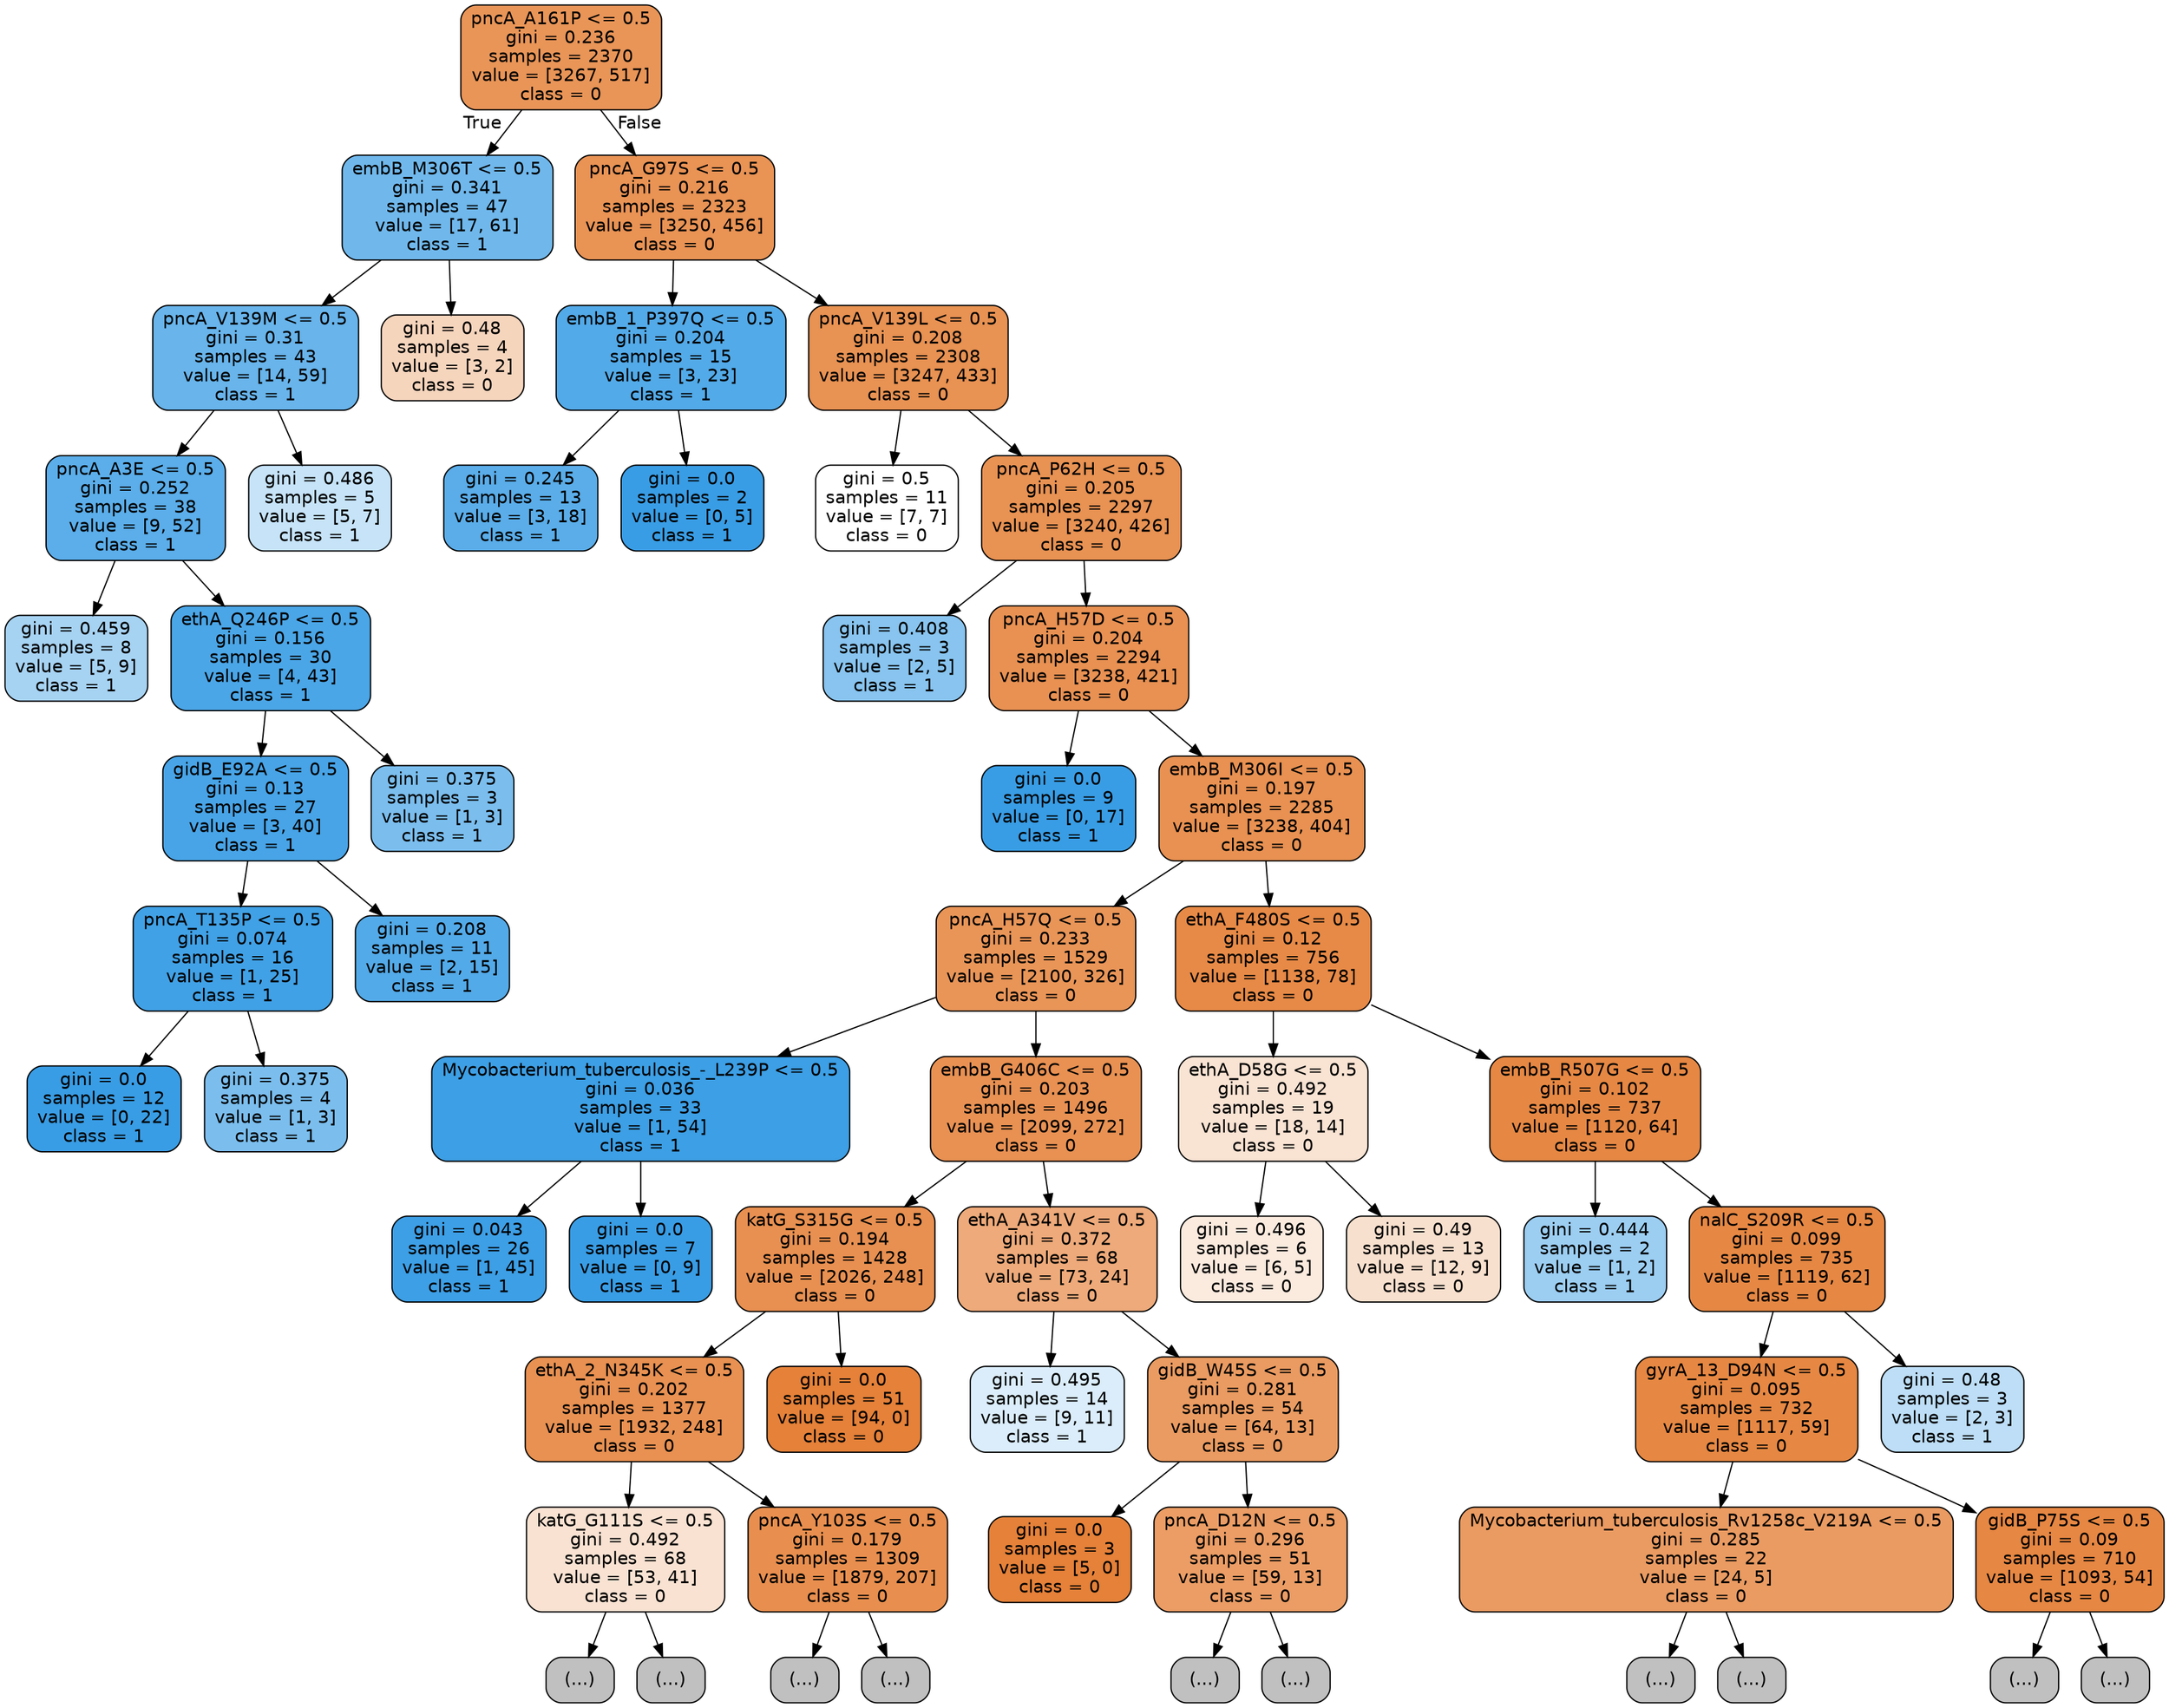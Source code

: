 digraph Tree {
node [shape=box, style="filled, rounded", color="black", fontname="helvetica"] ;
edge [fontname="helvetica"] ;
0 [label="pncA_A161P <= 0.5\ngini = 0.236\nsamples = 2370\nvalue = [3267, 517]\nclass = 0", fillcolor="#e99558"] ;
1 [label="embB_M306T <= 0.5\ngini = 0.341\nsamples = 47\nvalue = [17, 61]\nclass = 1", fillcolor="#70b8ec"] ;
0 -> 1 [labeldistance=2.5, labelangle=45, headlabel="True"] ;
2 [label="pncA_V139M <= 0.5\ngini = 0.31\nsamples = 43\nvalue = [14, 59]\nclass = 1", fillcolor="#68b4eb"] ;
1 -> 2 ;
3 [label="pncA_A3E <= 0.5\ngini = 0.252\nsamples = 38\nvalue = [9, 52]\nclass = 1", fillcolor="#5baeea"] ;
2 -> 3 ;
4 [label="gini = 0.459\nsamples = 8\nvalue = [5, 9]\nclass = 1", fillcolor="#a7d3f3"] ;
3 -> 4 ;
5 [label="ethA_Q246P <= 0.5\ngini = 0.156\nsamples = 30\nvalue = [4, 43]\nclass = 1", fillcolor="#4ba6e7"] ;
3 -> 5 ;
6 [label="gidB_E92A <= 0.5\ngini = 0.13\nsamples = 27\nvalue = [3, 40]\nclass = 1", fillcolor="#48a4e7"] ;
5 -> 6 ;
7 [label="pncA_T135P <= 0.5\ngini = 0.074\nsamples = 16\nvalue = [1, 25]\nclass = 1", fillcolor="#41a1e6"] ;
6 -> 7 ;
8 [label="gini = 0.0\nsamples = 12\nvalue = [0, 22]\nclass = 1", fillcolor="#399de5"] ;
7 -> 8 ;
9 [label="gini = 0.375\nsamples = 4\nvalue = [1, 3]\nclass = 1", fillcolor="#7bbeee"] ;
7 -> 9 ;
10 [label="gini = 0.208\nsamples = 11\nvalue = [2, 15]\nclass = 1", fillcolor="#53aae8"] ;
6 -> 10 ;
11 [label="gini = 0.375\nsamples = 3\nvalue = [1, 3]\nclass = 1", fillcolor="#7bbeee"] ;
5 -> 11 ;
12 [label="gini = 0.486\nsamples = 5\nvalue = [5, 7]\nclass = 1", fillcolor="#c6e3f8"] ;
2 -> 12 ;
13 [label="gini = 0.48\nsamples = 4\nvalue = [3, 2]\nclass = 0", fillcolor="#f6d5bd"] ;
1 -> 13 ;
14 [label="pncA_G97S <= 0.5\ngini = 0.216\nsamples = 2323\nvalue = [3250, 456]\nclass = 0", fillcolor="#e99355"] ;
0 -> 14 [labeldistance=2.5, labelangle=-45, headlabel="False"] ;
15 [label="embB_1_P397Q <= 0.5\ngini = 0.204\nsamples = 15\nvalue = [3, 23]\nclass = 1", fillcolor="#53aae8"] ;
14 -> 15 ;
16 [label="gini = 0.245\nsamples = 13\nvalue = [3, 18]\nclass = 1", fillcolor="#5aade9"] ;
15 -> 16 ;
17 [label="gini = 0.0\nsamples = 2\nvalue = [0, 5]\nclass = 1", fillcolor="#399de5"] ;
15 -> 17 ;
18 [label="pncA_V139L <= 0.5\ngini = 0.208\nsamples = 2308\nvalue = [3247, 433]\nclass = 0", fillcolor="#e89253"] ;
14 -> 18 ;
19 [label="gini = 0.5\nsamples = 11\nvalue = [7, 7]\nclass = 0", fillcolor="#ffffff"] ;
18 -> 19 ;
20 [label="pncA_P62H <= 0.5\ngini = 0.205\nsamples = 2297\nvalue = [3240, 426]\nclass = 0", fillcolor="#e89253"] ;
18 -> 20 ;
21 [label="gini = 0.408\nsamples = 3\nvalue = [2, 5]\nclass = 1", fillcolor="#88c4ef"] ;
20 -> 21 ;
22 [label="pncA_H57D <= 0.5\ngini = 0.204\nsamples = 2294\nvalue = [3238, 421]\nclass = 0", fillcolor="#e89153"] ;
20 -> 22 ;
23 [label="gini = 0.0\nsamples = 9\nvalue = [0, 17]\nclass = 1", fillcolor="#399de5"] ;
22 -> 23 ;
24 [label="embB_M306I <= 0.5\ngini = 0.197\nsamples = 2285\nvalue = [3238, 404]\nclass = 0", fillcolor="#e89152"] ;
22 -> 24 ;
25 [label="pncA_H57Q <= 0.5\ngini = 0.233\nsamples = 1529\nvalue = [2100, 326]\nclass = 0", fillcolor="#e99558"] ;
24 -> 25 ;
26 [label="Mycobacterium_tuberculosis_-_L239P <= 0.5\ngini = 0.036\nsamples = 33\nvalue = [1, 54]\nclass = 1", fillcolor="#3d9fe5"] ;
25 -> 26 ;
27 [label="gini = 0.043\nsamples = 26\nvalue = [1, 45]\nclass = 1", fillcolor="#3d9fe6"] ;
26 -> 27 ;
28 [label="gini = 0.0\nsamples = 7\nvalue = [0, 9]\nclass = 1", fillcolor="#399de5"] ;
26 -> 28 ;
29 [label="embB_G406C <= 0.5\ngini = 0.203\nsamples = 1496\nvalue = [2099, 272]\nclass = 0", fillcolor="#e89153"] ;
25 -> 29 ;
30 [label="katG_S315G <= 0.5\ngini = 0.194\nsamples = 1428\nvalue = [2026, 248]\nclass = 0", fillcolor="#e89051"] ;
29 -> 30 ;
31 [label="ethA_2_N345K <= 0.5\ngini = 0.202\nsamples = 1377\nvalue = [1932, 248]\nclass = 0", fillcolor="#e89152"] ;
30 -> 31 ;
32 [label="katG_G111S <= 0.5\ngini = 0.492\nsamples = 68\nvalue = [53, 41]\nclass = 0", fillcolor="#f9e2d2"] ;
31 -> 32 ;
33 [label="(...)", fillcolor="#C0C0C0"] ;
32 -> 33 ;
42 [label="(...)", fillcolor="#C0C0C0"] ;
32 -> 42 ;
43 [label="pncA_Y103S <= 0.5\ngini = 0.179\nsamples = 1309\nvalue = [1879, 207]\nclass = 0", fillcolor="#e88f4f"] ;
31 -> 43 ;
44 [label="(...)", fillcolor="#C0C0C0"] ;
43 -> 44 ;
45 [label="(...)", fillcolor="#C0C0C0"] ;
43 -> 45 ;
120 [label="gini = 0.0\nsamples = 51\nvalue = [94, 0]\nclass = 0", fillcolor="#e58139"] ;
30 -> 120 ;
121 [label="ethA_A341V <= 0.5\ngini = 0.372\nsamples = 68\nvalue = [73, 24]\nclass = 0", fillcolor="#eeaa7a"] ;
29 -> 121 ;
122 [label="gini = 0.495\nsamples = 14\nvalue = [9, 11]\nclass = 1", fillcolor="#dbedfa"] ;
121 -> 122 ;
123 [label="gidB_W45S <= 0.5\ngini = 0.281\nsamples = 54\nvalue = [64, 13]\nclass = 0", fillcolor="#ea9b61"] ;
121 -> 123 ;
124 [label="gini = 0.0\nsamples = 3\nvalue = [5, 0]\nclass = 0", fillcolor="#e58139"] ;
123 -> 124 ;
125 [label="pncA_D12N <= 0.5\ngini = 0.296\nsamples = 51\nvalue = [59, 13]\nclass = 0", fillcolor="#eb9d65"] ;
123 -> 125 ;
126 [label="(...)", fillcolor="#C0C0C0"] ;
125 -> 126 ;
127 [label="(...)", fillcolor="#C0C0C0"] ;
125 -> 127 ;
128 [label="ethA_F480S <= 0.5\ngini = 0.12\nsamples = 756\nvalue = [1138, 78]\nclass = 0", fillcolor="#e78a47"] ;
24 -> 128 ;
129 [label="ethA_D58G <= 0.5\ngini = 0.492\nsamples = 19\nvalue = [18, 14]\nclass = 0", fillcolor="#f9e3d3"] ;
128 -> 129 ;
130 [label="gini = 0.496\nsamples = 6\nvalue = [6, 5]\nclass = 0", fillcolor="#fbeade"] ;
129 -> 130 ;
131 [label="gini = 0.49\nsamples = 13\nvalue = [12, 9]\nclass = 0", fillcolor="#f8e0ce"] ;
129 -> 131 ;
132 [label="embB_R507G <= 0.5\ngini = 0.102\nsamples = 737\nvalue = [1120, 64]\nclass = 0", fillcolor="#e68844"] ;
128 -> 132 ;
133 [label="gini = 0.444\nsamples = 2\nvalue = [1, 2]\nclass = 1", fillcolor="#9ccef2"] ;
132 -> 133 ;
134 [label="nalC_S209R <= 0.5\ngini = 0.099\nsamples = 735\nvalue = [1119, 62]\nclass = 0", fillcolor="#e68844"] ;
132 -> 134 ;
135 [label="gyrA_13_D94N <= 0.5\ngini = 0.095\nsamples = 732\nvalue = [1117, 59]\nclass = 0", fillcolor="#e68843"] ;
134 -> 135 ;
136 [label="Mycobacterium_tuberculosis_Rv1258c_V219A <= 0.5\ngini = 0.285\nsamples = 22\nvalue = [24, 5]\nclass = 0", fillcolor="#ea9b62"] ;
135 -> 136 ;
137 [label="(...)", fillcolor="#C0C0C0"] ;
136 -> 137 ;
138 [label="(...)", fillcolor="#C0C0C0"] ;
136 -> 138 ;
139 [label="gidB_P75S <= 0.5\ngini = 0.09\nsamples = 710\nvalue = [1093, 54]\nclass = 0", fillcolor="#e68743"] ;
135 -> 139 ;
140 [label="(...)", fillcolor="#C0C0C0"] ;
139 -> 140 ;
141 [label="(...)", fillcolor="#C0C0C0"] ;
139 -> 141 ;
154 [label="gini = 0.48\nsamples = 3\nvalue = [2, 3]\nclass = 1", fillcolor="#bddef6"] ;
134 -> 154 ;
}
